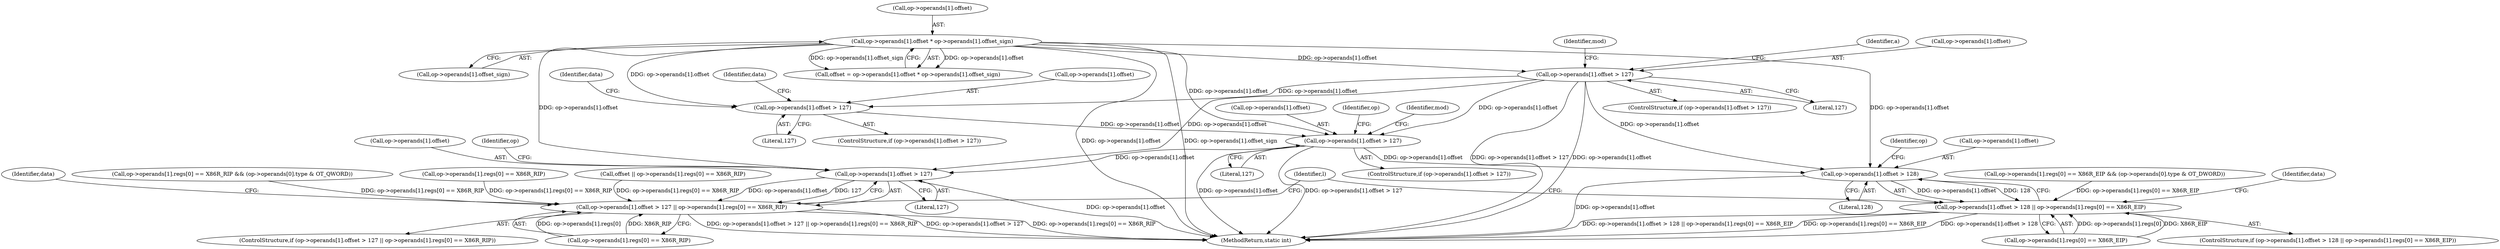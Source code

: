 digraph "0_radare2_f17bfd9f1da05f30f23a4dd05e9d2363e1406948@API" {
"1002853" [label="(Call,op->operands[1].offset > 127)"];
"1002014" [label="(Call,op->operands[1].offset * op->operands[1].offset_sign)"];
"1002907" [label="(Call,op->operands[1].offset > 127)"];
"1002962" [label="(Call,op->operands[1].offset > 127)"];
"1003098" [label="(Call,op->operands[1].offset > 128)"];
"1003097" [label="(Call,op->operands[1].offset > 128 || op->operands[1].regs[0] == X86R_EIP)"];
"1003173" [label="(Call,op->operands[1].offset > 127)"];
"1003172" [label="(Call,op->operands[1].offset > 127 || op->operands[1].regs[0] == X86R_RIP)"];
"1002947" [label="(Identifier,data)"];
"1002962" [label="(Call,op->operands[1].offset > 127)"];
"1003098" [label="(Call,op->operands[1].offset > 128)"];
"1002906" [label="(ControlStructure,if (op->operands[1].offset > 127))"];
"1002978" [label="(Call,op->operands[1].regs[0] == X86R_EIP && (op->operands[0].type & OT_DWORD))"];
"1003097" [label="(Call,op->operands[1].offset > 128 || op->operands[1].regs[0] == X86R_EIP)"];
"1002919" [label="(Identifier,data)"];
"1002915" [label="(Literal,127)"];
"1002870" [label="(Identifier,a)"];
"1003174" [label="(Call,op->operands[1].offset)"];
"1002854" [label="(Call,op->operands[1].offset)"];
"1002022" [label="(Call,op->operands[1].offset_sign)"];
"1003072" [label="(Identifier,op)"];
"1002961" [label="(ControlStructure,if (op->operands[1].offset > 127))"];
"1003173" [label="(Call,op->operands[1].offset > 127)"];
"1003171" [label="(ControlStructure,if (op->operands[1].offset > 127 || op->operands[1].regs[0] == X86R_RIP))"];
"1002973" [label="(Identifier,mod)"];
"1003107" [label="(Call,op->operands[1].regs[0] == X86R_EIP)"];
"1003112" [label="(Identifier,op)"];
"1003099" [label="(Call,op->operands[1].offset)"];
"1003220" [label="(MethodReturn,static int)"];
"1002014" [label="(Call,op->operands[1].offset * op->operands[1].offset_sign)"];
"1003187" [label="(Identifier,op)"];
"1003008" [label="(Call,op->operands[1].regs[0] == X86R_RIP && (op->operands[0].type & OT_QWORD))"];
"1002864" [label="(Identifier,mod)"];
"1002907" [label="(Call,op->operands[1].offset > 127)"];
"1002852" [label="(ControlStructure,if (op->operands[1].offset > 127))"];
"1002963" [label="(Call,op->operands[1].offset)"];
"1003196" [label="(Identifier,data)"];
"1002886" [label="(Call,op->operands[1].regs[0] == X86R_RIP)"];
"1003219" [label="(Identifier,l)"];
"1003182" [label="(Call,op->operands[1].regs[0] == X86R_RIP)"];
"1002970" [label="(Literal,127)"];
"1003172" [label="(Call,op->operands[1].offset > 127 || op->operands[1].regs[0] == X86R_RIP)"];
"1003106" [label="(Literal,128)"];
"1002908" [label="(Call,op->operands[1].offset)"];
"1003151" [label="(Call,offset || op->operands[1].regs[0] == X86R_RIP)"];
"1003121" [label="(Identifier,data)"];
"1003181" [label="(Literal,127)"];
"1002853" [label="(Call,op->operands[1].offset > 127)"];
"1002861" [label="(Literal,127)"];
"1003096" [label="(ControlStructure,if (op->operands[1].offset > 128 || op->operands[1].regs[0] == X86R_EIP))"];
"1002015" [label="(Call,op->operands[1].offset)"];
"1002012" [label="(Call,offset = op->operands[1].offset * op->operands[1].offset_sign)"];
"1002853" -> "1002852"  [label="AST: "];
"1002853" -> "1002861"  [label="CFG: "];
"1002854" -> "1002853"  [label="AST: "];
"1002861" -> "1002853"  [label="AST: "];
"1002864" -> "1002853"  [label="CFG: "];
"1002870" -> "1002853"  [label="CFG: "];
"1002853" -> "1003220"  [label="DDG: op->operands[1].offset > 127"];
"1002853" -> "1003220"  [label="DDG: op->operands[1].offset"];
"1002014" -> "1002853"  [label="DDG: op->operands[1].offset"];
"1002853" -> "1002907"  [label="DDG: op->operands[1].offset"];
"1002853" -> "1002962"  [label="DDG: op->operands[1].offset"];
"1002853" -> "1003098"  [label="DDG: op->operands[1].offset"];
"1002853" -> "1003173"  [label="DDG: op->operands[1].offset"];
"1002014" -> "1002012"  [label="AST: "];
"1002014" -> "1002022"  [label="CFG: "];
"1002015" -> "1002014"  [label="AST: "];
"1002022" -> "1002014"  [label="AST: "];
"1002012" -> "1002014"  [label="CFG: "];
"1002014" -> "1003220"  [label="DDG: op->operands[1].offset_sign"];
"1002014" -> "1003220"  [label="DDG: op->operands[1].offset"];
"1002014" -> "1002012"  [label="DDG: op->operands[1].offset"];
"1002014" -> "1002012"  [label="DDG: op->operands[1].offset_sign"];
"1002014" -> "1002907"  [label="DDG: op->operands[1].offset"];
"1002014" -> "1002962"  [label="DDG: op->operands[1].offset"];
"1002014" -> "1003098"  [label="DDG: op->operands[1].offset"];
"1002014" -> "1003173"  [label="DDG: op->operands[1].offset"];
"1002907" -> "1002906"  [label="AST: "];
"1002907" -> "1002915"  [label="CFG: "];
"1002908" -> "1002907"  [label="AST: "];
"1002915" -> "1002907"  [label="AST: "];
"1002919" -> "1002907"  [label="CFG: "];
"1002947" -> "1002907"  [label="CFG: "];
"1002907" -> "1002962"  [label="DDG: op->operands[1].offset"];
"1002962" -> "1002961"  [label="AST: "];
"1002962" -> "1002970"  [label="CFG: "];
"1002963" -> "1002962"  [label="AST: "];
"1002970" -> "1002962"  [label="AST: "];
"1002973" -> "1002962"  [label="CFG: "];
"1003072" -> "1002962"  [label="CFG: "];
"1002962" -> "1003220"  [label="DDG: op->operands[1].offset > 127"];
"1002962" -> "1003220"  [label="DDG: op->operands[1].offset"];
"1002962" -> "1003098"  [label="DDG: op->operands[1].offset"];
"1002962" -> "1003173"  [label="DDG: op->operands[1].offset"];
"1003098" -> "1003097"  [label="AST: "];
"1003098" -> "1003106"  [label="CFG: "];
"1003099" -> "1003098"  [label="AST: "];
"1003106" -> "1003098"  [label="AST: "];
"1003112" -> "1003098"  [label="CFG: "];
"1003097" -> "1003098"  [label="CFG: "];
"1003098" -> "1003220"  [label="DDG: op->operands[1].offset"];
"1003098" -> "1003097"  [label="DDG: op->operands[1].offset"];
"1003098" -> "1003097"  [label="DDG: 128"];
"1003097" -> "1003096"  [label="AST: "];
"1003097" -> "1003107"  [label="CFG: "];
"1003107" -> "1003097"  [label="AST: "];
"1003121" -> "1003097"  [label="CFG: "];
"1003219" -> "1003097"  [label="CFG: "];
"1003097" -> "1003220"  [label="DDG: op->operands[1].regs[0] == X86R_EIP"];
"1003097" -> "1003220"  [label="DDG: op->operands[1].offset > 128"];
"1003097" -> "1003220"  [label="DDG: op->operands[1].offset > 128 || op->operands[1].regs[0] == X86R_EIP"];
"1002978" -> "1003097"  [label="DDG: op->operands[1].regs[0] == X86R_EIP"];
"1003107" -> "1003097"  [label="DDG: op->operands[1].regs[0]"];
"1003107" -> "1003097"  [label="DDG: X86R_EIP"];
"1003173" -> "1003172"  [label="AST: "];
"1003173" -> "1003181"  [label="CFG: "];
"1003174" -> "1003173"  [label="AST: "];
"1003181" -> "1003173"  [label="AST: "];
"1003187" -> "1003173"  [label="CFG: "];
"1003172" -> "1003173"  [label="CFG: "];
"1003173" -> "1003220"  [label="DDG: op->operands[1].offset"];
"1003173" -> "1003172"  [label="DDG: op->operands[1].offset"];
"1003173" -> "1003172"  [label="DDG: 127"];
"1003172" -> "1003171"  [label="AST: "];
"1003172" -> "1003182"  [label="CFG: "];
"1003182" -> "1003172"  [label="AST: "];
"1003196" -> "1003172"  [label="CFG: "];
"1003219" -> "1003172"  [label="CFG: "];
"1003172" -> "1003220"  [label="DDG: op->operands[1].offset > 127 || op->operands[1].regs[0] == X86R_RIP"];
"1003172" -> "1003220"  [label="DDG: op->operands[1].offset > 127"];
"1003172" -> "1003220"  [label="DDG: op->operands[1].regs[0] == X86R_RIP"];
"1003008" -> "1003172"  [label="DDG: op->operands[1].regs[0] == X86R_RIP"];
"1002886" -> "1003172"  [label="DDG: op->operands[1].regs[0] == X86R_RIP"];
"1003151" -> "1003172"  [label="DDG: op->operands[1].regs[0] == X86R_RIP"];
"1003182" -> "1003172"  [label="DDG: op->operands[1].regs[0]"];
"1003182" -> "1003172"  [label="DDG: X86R_RIP"];
}
